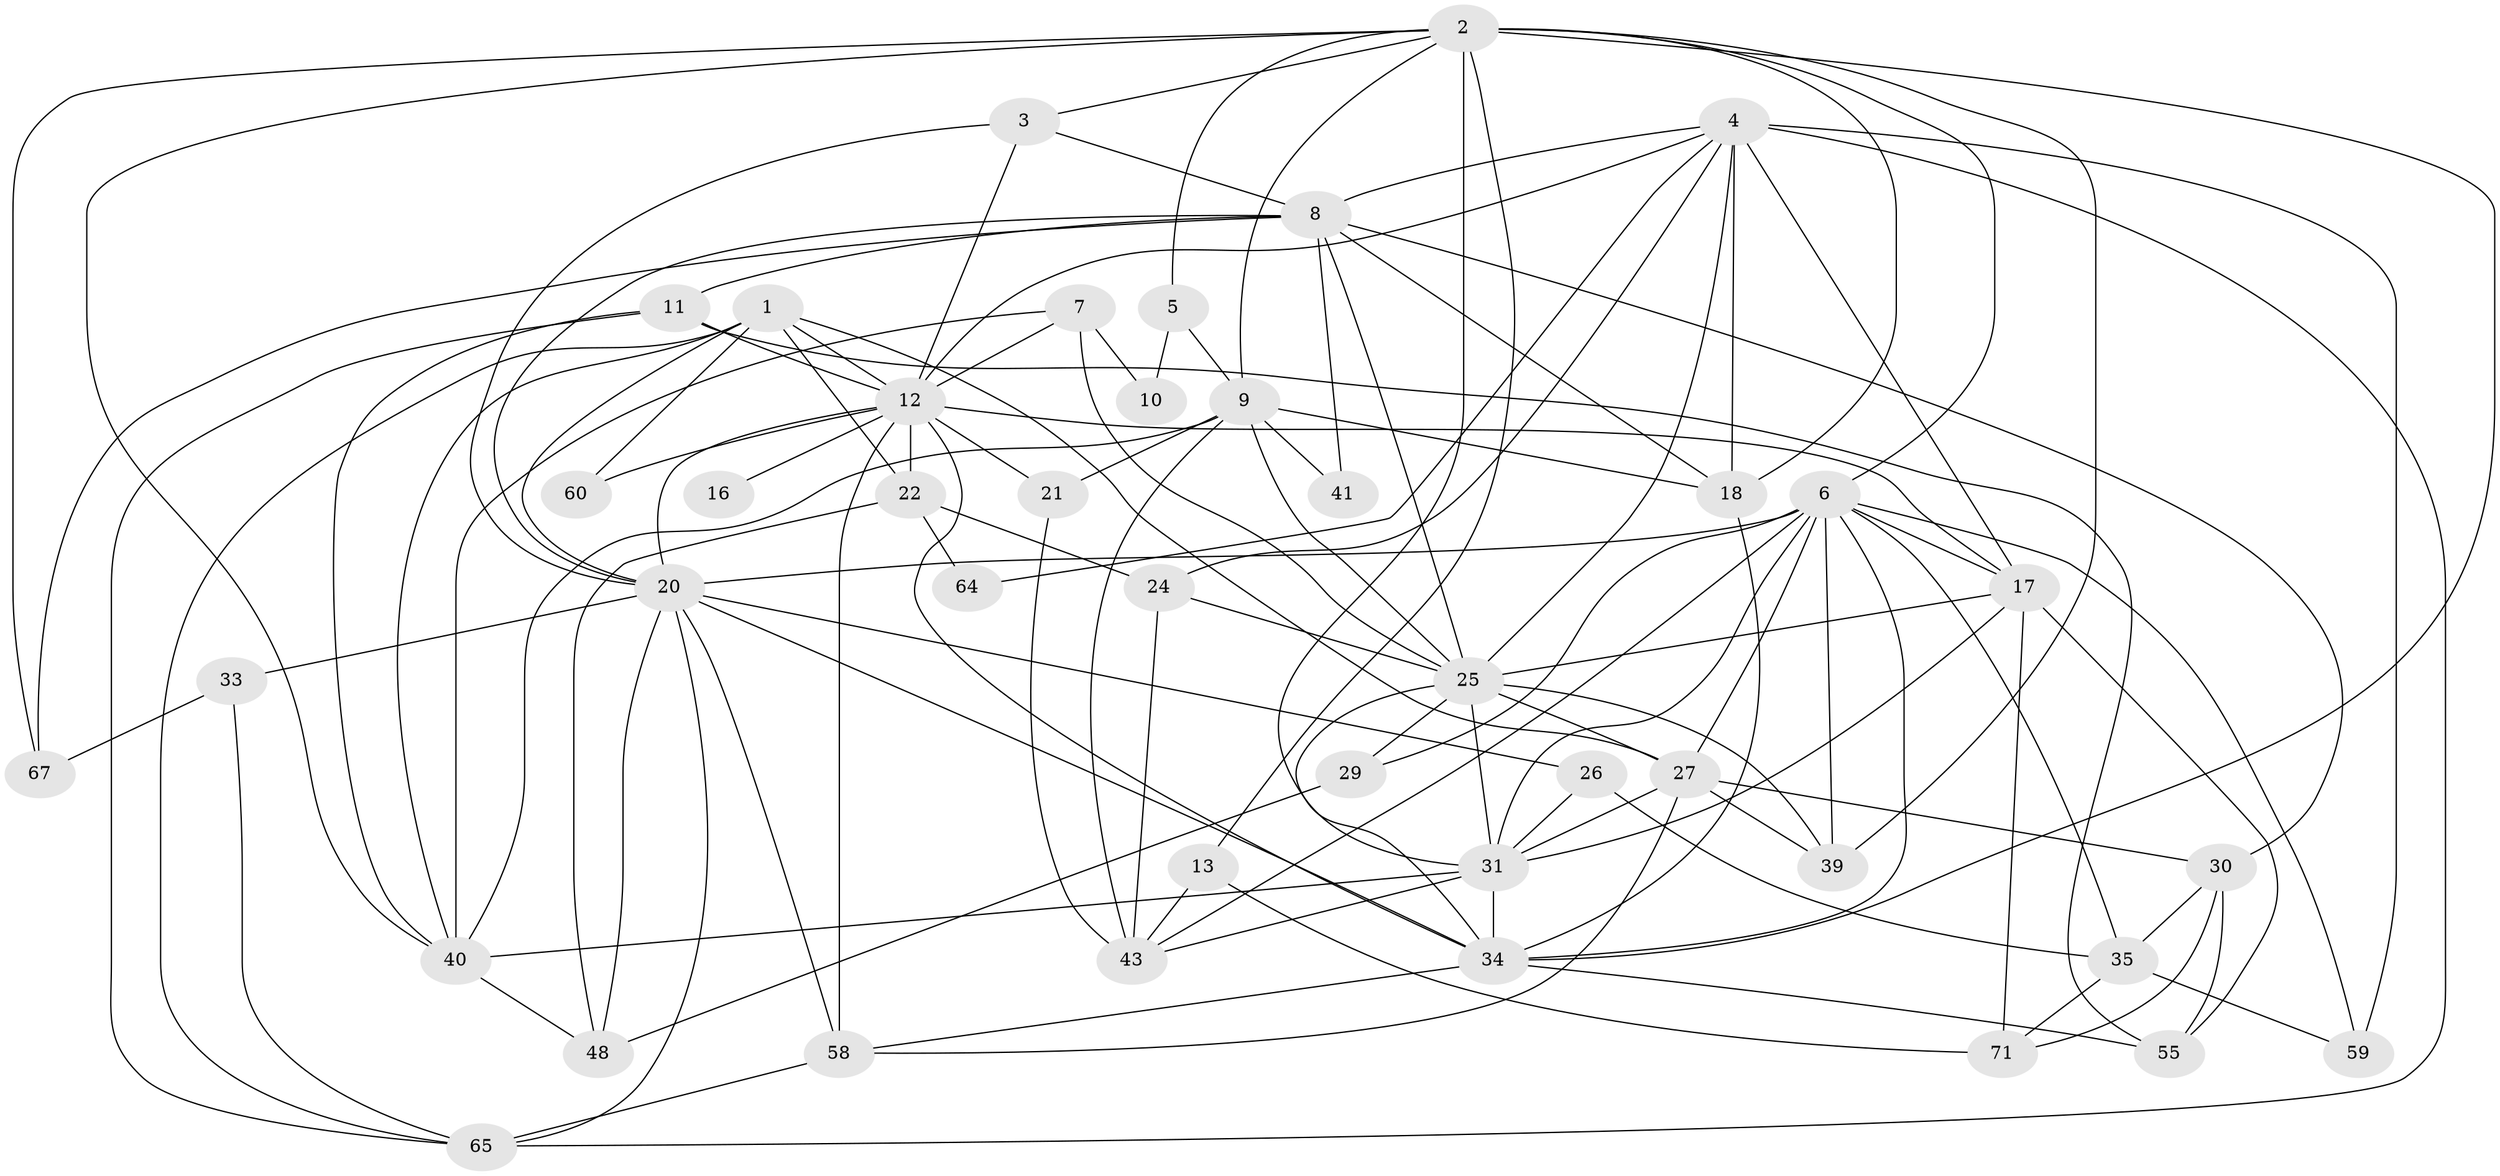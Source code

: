 // original degree distribution, {7: 0.047058823529411764, 5: 0.27058823529411763, 4: 0.24705882352941178, 3: 0.2235294117647059, 2: 0.15294117647058825, 6: 0.058823529411764705}
// Generated by graph-tools (version 1.1) at 2025/18/03/04/25 18:18:51]
// undirected, 42 vertices, 116 edges
graph export_dot {
graph [start="1"]
  node [color=gray90,style=filled];
  1 [super="+50"];
  2 [super="+19"];
  3;
  4 [super="+38+15"];
  5;
  6 [super="+28"];
  7 [super="+70"];
  8 [super="+73+37"];
  9 [super="+75+36"];
  10;
  11;
  12 [super="+14+78+32"];
  13 [super="+51"];
  16;
  17 [super="+23"];
  18 [super="+45"];
  20 [super="+49"];
  21;
  22;
  24 [super="+56"];
  25 [super="+66+42+44"];
  26;
  27 [super="+80"];
  29;
  30;
  31 [super="+46"];
  33;
  34 [super="+54"];
  35;
  39;
  40 [super="+47"];
  41;
  43 [super="+82"];
  48;
  55 [super="+76"];
  58;
  59 [super="+61"];
  60;
  64;
  65;
  67;
  71;
  1 -- 22;
  1 -- 27;
  1 -- 40;
  1 -- 60;
  1 -- 12;
  1 -- 65;
  1 -- 20;
  2 -- 67;
  2 -- 9;
  2 -- 31 [weight=2];
  2 -- 40;
  2 -- 3;
  2 -- 34;
  2 -- 5;
  2 -- 6;
  2 -- 39;
  2 -- 13;
  2 -- 18;
  3 -- 8;
  3 -- 12;
  3 -- 20;
  4 -- 64;
  4 -- 65;
  4 -- 18;
  4 -- 24;
  4 -- 25 [weight=2];
  4 -- 59 [weight=3];
  4 -- 8;
  4 -- 17;
  4 -- 12;
  5 -- 9;
  5 -- 10;
  6 -- 39;
  6 -- 17;
  6 -- 35;
  6 -- 31;
  6 -- 34;
  6 -- 59 [weight=2];
  6 -- 43;
  6 -- 29;
  6 -- 20 [weight=2];
  6 -- 27;
  7 -- 10;
  7 -- 12;
  7 -- 25;
  7 -- 40;
  8 -- 67;
  8 -- 41;
  8 -- 11;
  8 -- 30;
  8 -- 18;
  8 -- 20;
  8 -- 25;
  9 -- 18;
  9 -- 43;
  9 -- 25;
  9 -- 21;
  9 -- 41;
  9 -- 40;
  11 -- 12;
  11 -- 40;
  11 -- 65;
  11 -- 55;
  12 -- 21;
  12 -- 60;
  12 -- 16 [weight=2];
  12 -- 20;
  12 -- 22;
  12 -- 58;
  12 -- 34;
  12 -- 17 [weight=2];
  13 -- 71 [weight=2];
  13 -- 43;
  17 -- 55;
  17 -- 71;
  17 -- 31;
  17 -- 25;
  18 -- 34;
  20 -- 26;
  20 -- 33;
  20 -- 34;
  20 -- 65;
  20 -- 48;
  20 -- 58;
  21 -- 43;
  22 -- 48;
  22 -- 64;
  22 -- 24;
  24 -- 43 [weight=2];
  24 -- 25;
  25 -- 27;
  25 -- 34;
  25 -- 39;
  25 -- 31;
  25 -- 29;
  26 -- 35;
  26 -- 31;
  27 -- 58;
  27 -- 39;
  27 -- 30;
  27 -- 31;
  29 -- 48;
  30 -- 71;
  30 -- 35;
  30 -- 55;
  31 -- 34;
  31 -- 40;
  31 -- 43;
  33 -- 65;
  33 -- 67;
  34 -- 58;
  34 -- 55;
  35 -- 59;
  35 -- 71;
  40 -- 48;
  58 -- 65;
}
